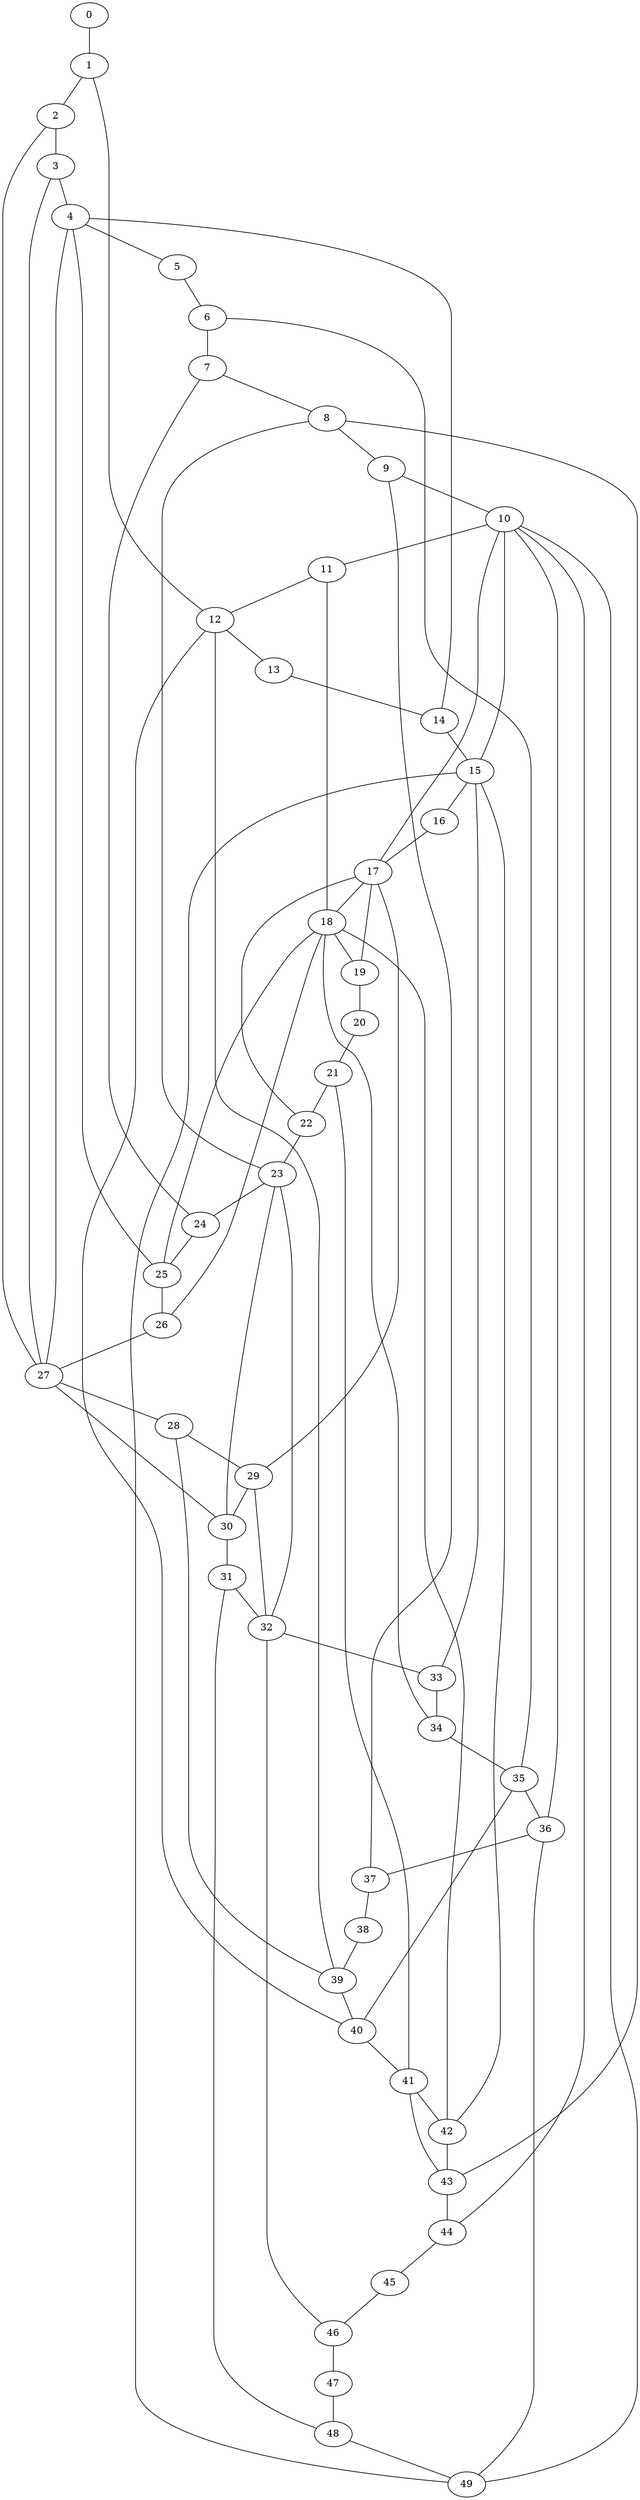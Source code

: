 
graph graphname {
    0 -- 1
1 -- 2
1 -- 12
2 -- 3
2 -- 27
3 -- 4
3 -- 27
4 -- 5
4 -- 27
4 -- 14
4 -- 25
5 -- 6
6 -- 7
6 -- 35
7 -- 8
7 -- 24
8 -- 9
8 -- 23
8 -- 43
9 -- 10
9 -- 37
10 -- 11
10 -- 15
10 -- 17
10 -- 49
10 -- 44
10 -- 36
11 -- 12
11 -- 18
12 -- 13
12 -- 40
12 -- 39
13 -- 14
14 -- 15
15 -- 16
15 -- 42
15 -- 33
15 -- 49
16 -- 17
17 -- 18
17 -- 29
17 -- 19
17 -- 22
18 -- 19
18 -- 26
18 -- 34
18 -- 42
18 -- 25
19 -- 20
20 -- 21
21 -- 22
21 -- 41
22 -- 23
23 -- 24
23 -- 32
23 -- 30
24 -- 25
25 -- 26
26 -- 27
27 -- 28
27 -- 30
28 -- 29
28 -- 39
29 -- 30
29 -- 32
30 -- 31
31 -- 32
31 -- 48
32 -- 33
32 -- 46
33 -- 34
34 -- 35
35 -- 36
35 -- 40
36 -- 37
36 -- 49
37 -- 38
38 -- 39
39 -- 40
40 -- 41
41 -- 42
41 -- 43
42 -- 43
43 -- 44
44 -- 45
45 -- 46
46 -- 47
47 -- 48
48 -- 49

}
